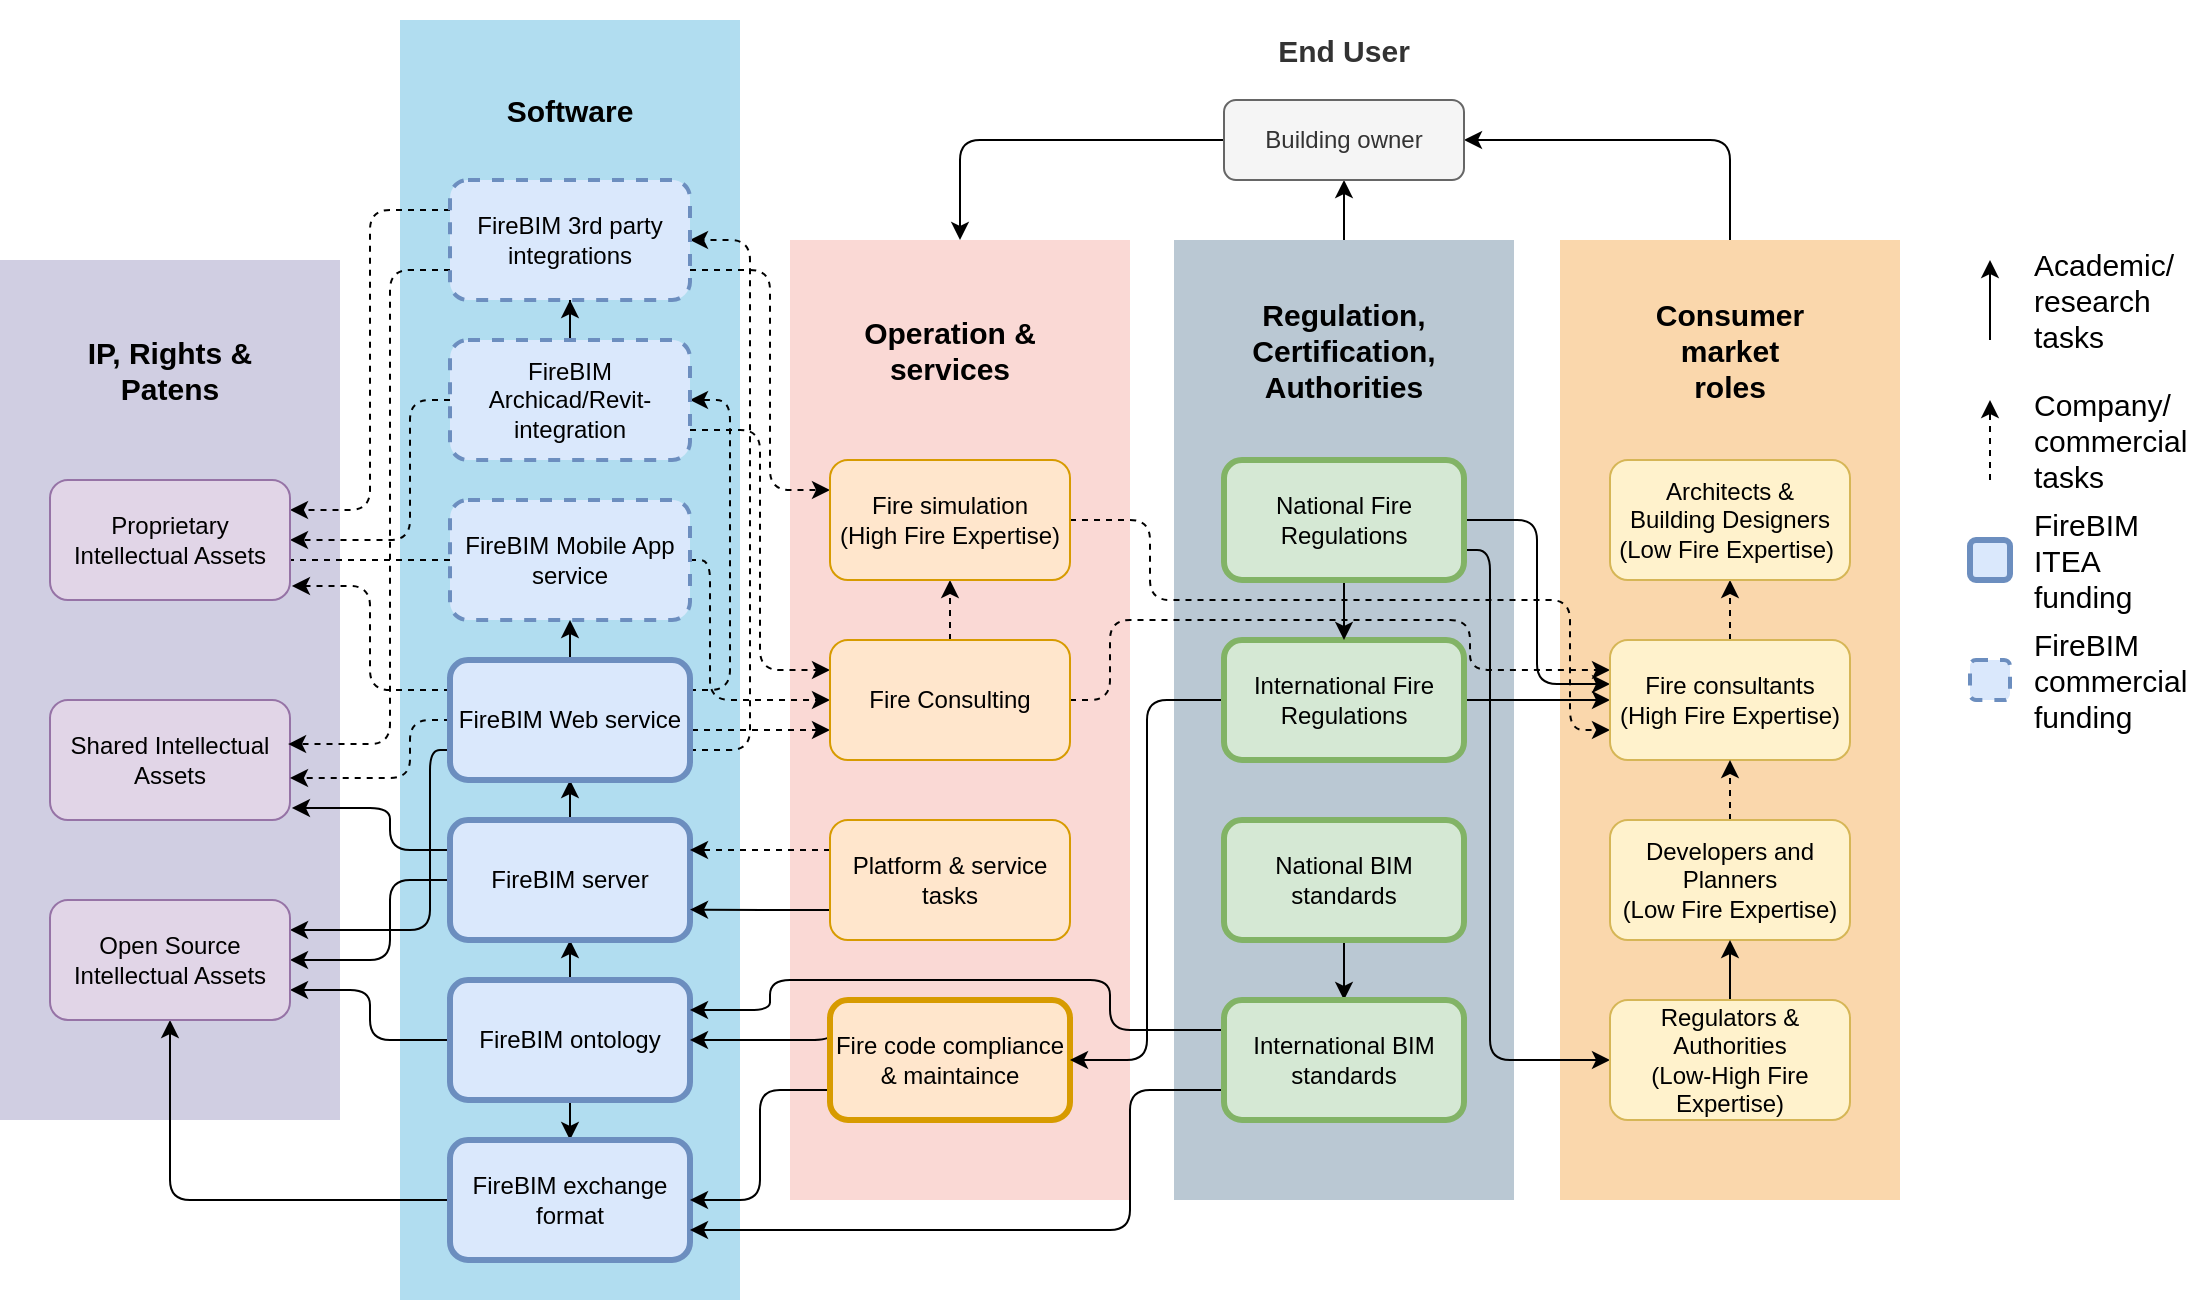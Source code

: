 <mxfile version="15.3.8" type="github">
  <diagram id="prtHgNgQTEPvFCAcTncT" name="Page-1">
    <mxGraphModel dx="1422" dy="1874" grid="1" gridSize="10" guides="1" tooltips="1" connect="1" arrows="1" fold="1" page="1" pageScale="1" pageWidth="827" pageHeight="1169" math="0" shadow="0">
      <root>
        <mxCell id="0" />
        <mxCell id="1" parent="0" />
        <mxCell id="2TjgyCzb8Htl5xwf5OyU-55" value="" style="rounded=0;html=1;strokeColor=none;fillColor=#d0cee2;whiteSpace=wrap;" parent="1" vertex="1">
          <mxGeometry x="95" y="100" width="170" height="430" as="geometry" />
        </mxCell>
        <mxCell id="2TjgyCzb8Htl5xwf5OyU-54" value="" style="rounded=0;whiteSpace=wrap;html=1;strokeColor=none;fillColor=#b1ddf0;" parent="1" vertex="1">
          <mxGeometry x="295" y="-20" width="170" height="640" as="geometry" />
        </mxCell>
        <mxCell id="2TjgyCzb8Htl5xwf5OyU-53" value="" style="rounded=0;whiteSpace=wrap;html=1;fillColor=#fad7ac;strokeColor=none;" parent="1" vertex="1">
          <mxGeometry x="875" y="90" width="170" height="480" as="geometry" />
        </mxCell>
        <mxCell id="2TjgyCzb8Htl5xwf5OyU-52" value="" style="rounded=0;whiteSpace=wrap;html=1;fillColor=#bac8d3;strokeColor=none;" parent="1" vertex="1">
          <mxGeometry x="682" y="90" width="170" height="480" as="geometry" />
        </mxCell>
        <mxCell id="2TjgyCzb8Htl5xwf5OyU-50" value="" style="rounded=0;whiteSpace=wrap;html=1;strokeColor=none;fillColor=#fad9d5;" parent="1" vertex="1">
          <mxGeometry x="490" y="90" width="170" height="480" as="geometry" />
        </mxCell>
        <mxCell id="O-F3Ail7RcBTmuWhiVfL-2" value="Shared Intellectual Assets" style="rounded=1;whiteSpace=wrap;html=1;fillColor=#e1d5e7;strokeColor=#9673a6;" parent="1" vertex="1">
          <mxGeometry x="120" y="320" width="120" height="60" as="geometry" />
        </mxCell>
        <mxCell id="2TjgyCzb8Htl5xwf5OyU-14" style="edgeStyle=orthogonalEdgeStyle;rounded=0;orthogonalLoop=1;jettySize=auto;html=1;exitX=0.5;exitY=1;exitDx=0;exitDy=0;entryX=0.5;entryY=0;entryDx=0;entryDy=0;" parent="1" source="O-F3Ail7RcBTmuWhiVfL-3" target="O-F3Ail7RcBTmuWhiVfL-4" edge="1">
          <mxGeometry relative="1" as="geometry" />
        </mxCell>
        <mxCell id="2TjgyCzb8Htl5xwf5OyU-15" style="edgeStyle=orthogonalEdgeStyle;rounded=0;orthogonalLoop=1;jettySize=auto;html=1;exitX=0.5;exitY=0;exitDx=0;exitDy=0;entryX=0.5;entryY=1;entryDx=0;entryDy=0;" parent="1" source="O-F3Ail7RcBTmuWhiVfL-3" target="O-F3Ail7RcBTmuWhiVfL-5" edge="1">
          <mxGeometry relative="1" as="geometry" />
        </mxCell>
        <mxCell id="2TjgyCzb8Htl5xwf5OyU-57" style="edgeStyle=orthogonalEdgeStyle;rounded=1;orthogonalLoop=1;jettySize=auto;html=1;exitX=0;exitY=0.5;exitDx=0;exitDy=0;strokeColor=default;entryX=1;entryY=0.75;entryDx=0;entryDy=0;" parent="1" source="O-F3Ail7RcBTmuWhiVfL-3" target="O-F3Ail7RcBTmuWhiVfL-14" edge="1">
          <mxGeometry relative="1" as="geometry">
            <mxPoint x="270" y="510" as="targetPoint" />
          </mxGeometry>
        </mxCell>
        <mxCell id="O-F3Ail7RcBTmuWhiVfL-3" value="FireBIM ontology" style="rounded=1;whiteSpace=wrap;html=1;fillColor=#dae8fc;strokeColor=#6c8ebf;strokeWidth=3;" parent="1" vertex="1">
          <mxGeometry x="320" y="460" width="120" height="60" as="geometry" />
        </mxCell>
        <mxCell id="2TjgyCzb8Htl5xwf5OyU-13" style="edgeStyle=orthogonalEdgeStyle;rounded=1;orthogonalLoop=1;jettySize=auto;html=1;exitX=0;exitY=0.5;exitDx=0;exitDy=0;entryX=0.5;entryY=1;entryDx=0;entryDy=0;" parent="1" source="O-F3Ail7RcBTmuWhiVfL-4" target="O-F3Ail7RcBTmuWhiVfL-14" edge="1">
          <mxGeometry relative="1" as="geometry" />
        </mxCell>
        <mxCell id="O-F3Ail7RcBTmuWhiVfL-4" value="FireBIM exchange format" style="rounded=1;whiteSpace=wrap;html=1;fillColor=#dae8fc;strokeColor=#6c8ebf;strokeWidth=3;" parent="1" vertex="1">
          <mxGeometry x="320" y="540" width="120" height="60" as="geometry" />
        </mxCell>
        <mxCell id="2TjgyCzb8Htl5xwf5OyU-10" style="edgeStyle=orthogonalEdgeStyle;rounded=1;orthogonalLoop=1;jettySize=auto;html=1;exitX=0;exitY=0.5;exitDx=0;exitDy=0;entryX=1;entryY=0.5;entryDx=0;entryDy=0;" parent="1" source="O-F3Ail7RcBTmuWhiVfL-5" target="O-F3Ail7RcBTmuWhiVfL-14" edge="1">
          <mxGeometry relative="1" as="geometry">
            <Array as="points">
              <mxPoint x="290" y="410" />
              <mxPoint x="290" y="450" />
            </Array>
          </mxGeometry>
        </mxCell>
        <mxCell id="2TjgyCzb8Htl5xwf5OyU-11" style="edgeStyle=orthogonalEdgeStyle;rounded=1;orthogonalLoop=1;jettySize=auto;html=1;exitX=0;exitY=0.25;exitDx=0;exitDy=0;entryX=1.008;entryY=0.9;entryDx=0;entryDy=0;entryPerimeter=0;" parent="1" source="O-F3Ail7RcBTmuWhiVfL-5" target="O-F3Ail7RcBTmuWhiVfL-2" edge="1">
          <mxGeometry relative="1" as="geometry">
            <Array as="points">
              <mxPoint x="290" y="395" />
              <mxPoint x="290" y="374" />
            </Array>
          </mxGeometry>
        </mxCell>
        <mxCell id="2TjgyCzb8Htl5xwf5OyU-16" style="edgeStyle=orthogonalEdgeStyle;rounded=0;orthogonalLoop=1;jettySize=auto;html=1;exitX=0.5;exitY=0;exitDx=0;exitDy=0;entryX=0.5;entryY=1;entryDx=0;entryDy=0;" parent="1" source="O-F3Ail7RcBTmuWhiVfL-5" target="O-F3Ail7RcBTmuWhiVfL-6" edge="1">
          <mxGeometry relative="1" as="geometry" />
        </mxCell>
        <mxCell id="O-F3Ail7RcBTmuWhiVfL-5" value="FireBIM server" style="rounded=1;whiteSpace=wrap;html=1;fillColor=#dae8fc;strokeColor=#6c8ebf;strokeWidth=3;" parent="1" vertex="1">
          <mxGeometry x="320" y="380" width="120" height="60" as="geometry" />
        </mxCell>
        <mxCell id="2TjgyCzb8Htl5xwf5OyU-8" style="edgeStyle=orthogonalEdgeStyle;rounded=1;orthogonalLoop=1;jettySize=auto;html=1;exitX=0;exitY=0.5;exitDx=0;exitDy=0;dashed=1;" parent="1" source="O-F3Ail7RcBTmuWhiVfL-6" edge="1">
          <mxGeometry relative="1" as="geometry">
            <mxPoint x="240" y="359" as="targetPoint" />
            <Array as="points">
              <mxPoint x="300" y="330" />
              <mxPoint x="300" y="359" />
            </Array>
          </mxGeometry>
        </mxCell>
        <mxCell id="2TjgyCzb8Htl5xwf5OyU-9" style="edgeStyle=orthogonalEdgeStyle;rounded=1;orthogonalLoop=1;jettySize=auto;html=1;exitX=0;exitY=0.75;exitDx=0;exitDy=0;entryX=1;entryY=0.25;entryDx=0;entryDy=0;strokeColor=default;" parent="1" source="O-F3Ail7RcBTmuWhiVfL-6" target="O-F3Ail7RcBTmuWhiVfL-14" edge="1">
          <mxGeometry relative="1" as="geometry">
            <Array as="points">
              <mxPoint x="310" y="345" />
              <mxPoint x="310" y="435" />
            </Array>
          </mxGeometry>
        </mxCell>
        <mxCell id="2TjgyCzb8Htl5xwf5OyU-17" style="edgeStyle=orthogonalEdgeStyle;rounded=0;orthogonalLoop=1;jettySize=auto;html=1;exitX=0.5;exitY=0;exitDx=0;exitDy=0;entryX=0.5;entryY=1;entryDx=0;entryDy=0;" parent="1" source="O-F3Ail7RcBTmuWhiVfL-6" target="O-F3Ail7RcBTmuWhiVfL-7" edge="1">
          <mxGeometry relative="1" as="geometry" />
        </mxCell>
        <mxCell id="2TjgyCzb8Htl5xwf5OyU-21" style="edgeStyle=orthogonalEdgeStyle;rounded=1;orthogonalLoop=1;jettySize=auto;html=1;exitX=1;exitY=0.25;exitDx=0;exitDy=0;entryX=1;entryY=0.5;entryDx=0;entryDy=0;dashed=1;" parent="1" source="O-F3Ail7RcBTmuWhiVfL-6" target="O-F3Ail7RcBTmuWhiVfL-8" edge="1">
          <mxGeometry relative="1" as="geometry" />
        </mxCell>
        <mxCell id="2TjgyCzb8Htl5xwf5OyU-22" style="edgeStyle=orthogonalEdgeStyle;rounded=1;orthogonalLoop=1;jettySize=auto;html=1;exitX=1;exitY=0.75;exitDx=0;exitDy=0;entryX=1;entryY=0.5;entryDx=0;entryDy=0;dashed=1;" parent="1" source="O-F3Ail7RcBTmuWhiVfL-6" target="O-F3Ail7RcBTmuWhiVfL-9" edge="1">
          <mxGeometry relative="1" as="geometry">
            <Array as="points">
              <mxPoint x="470" y="345" />
              <mxPoint x="470" y="90" />
            </Array>
          </mxGeometry>
        </mxCell>
        <mxCell id="2TjgyCzb8Htl5xwf5OyU-46" style="edgeStyle=orthogonalEdgeStyle;rounded=0;orthogonalLoop=1;jettySize=auto;html=1;exitX=1;exitY=0.5;exitDx=0;exitDy=0;entryX=0;entryY=0.75;entryDx=0;entryDy=0;dashed=1;" parent="1" source="O-F3Ail7RcBTmuWhiVfL-6" target="O-F3Ail7RcBTmuWhiVfL-11" edge="1">
          <mxGeometry relative="1" as="geometry">
            <Array as="points">
              <mxPoint x="440" y="335" />
            </Array>
          </mxGeometry>
        </mxCell>
        <mxCell id="2TjgyCzb8Htl5xwf5OyU-59" style="edgeStyle=orthogonalEdgeStyle;rounded=1;orthogonalLoop=1;jettySize=auto;html=1;exitX=0;exitY=0.25;exitDx=0;exitDy=0;strokeColor=default;entryX=1.008;entryY=0.883;entryDx=0;entryDy=0;entryPerimeter=0;dashed=1;" parent="1" source="O-F3Ail7RcBTmuWhiVfL-6" target="O-F3Ail7RcBTmuWhiVfL-15" edge="1">
          <mxGeometry relative="1" as="geometry" />
        </mxCell>
        <mxCell id="O-F3Ail7RcBTmuWhiVfL-6" value="FireBIM Web service" style="rounded=1;whiteSpace=wrap;html=1;fillColor=#dae8fc;strokeColor=#6c8ebf;strokeWidth=3;" parent="1" vertex="1">
          <mxGeometry x="320" y="300" width="120" height="60" as="geometry" />
        </mxCell>
        <mxCell id="2TjgyCzb8Htl5xwf5OyU-6" style="edgeStyle=orthogonalEdgeStyle;rounded=0;orthogonalLoop=1;jettySize=auto;html=1;exitX=0;exitY=0.5;exitDx=0;exitDy=0;dashed=1;" parent="1" source="O-F3Ail7RcBTmuWhiVfL-7" edge="1">
          <mxGeometry relative="1" as="geometry">
            <mxPoint x="230" y="250" as="targetPoint" />
          </mxGeometry>
        </mxCell>
        <mxCell id="2TjgyCzb8Htl5xwf5OyU-45" style="edgeStyle=orthogonalEdgeStyle;rounded=1;orthogonalLoop=1;jettySize=auto;html=1;exitX=1;exitY=0.5;exitDx=0;exitDy=0;entryX=0;entryY=0.5;entryDx=0;entryDy=0;dashed=1;" parent="1" source="O-F3Ail7RcBTmuWhiVfL-7" target="O-F3Ail7RcBTmuWhiVfL-11" edge="1">
          <mxGeometry relative="1" as="geometry">
            <Array as="points">
              <mxPoint x="450" y="250" />
              <mxPoint x="450" y="320" />
            </Array>
          </mxGeometry>
        </mxCell>
        <mxCell id="O-F3Ail7RcBTmuWhiVfL-7" value="FireBIM Mobile App service" style="rounded=1;whiteSpace=wrap;html=1;fillColor=#dae8fc;strokeColor=#6c8ebf;strokeWidth=2;dashed=1;" parent="1" vertex="1">
          <mxGeometry x="320" y="220" width="120" height="60" as="geometry" />
        </mxCell>
        <mxCell id="2TjgyCzb8Htl5xwf5OyU-5" style="edgeStyle=orthogonalEdgeStyle;rounded=1;orthogonalLoop=1;jettySize=auto;html=1;exitX=0;exitY=0.5;exitDx=0;exitDy=0;entryX=1;entryY=0.5;entryDx=0;entryDy=0;dashed=1;" parent="1" source="O-F3Ail7RcBTmuWhiVfL-8" target="O-F3Ail7RcBTmuWhiVfL-15" edge="1">
          <mxGeometry relative="1" as="geometry">
            <Array as="points">
              <mxPoint x="300" y="170" />
              <mxPoint x="300" y="240" />
            </Array>
          </mxGeometry>
        </mxCell>
        <mxCell id="2TjgyCzb8Htl5xwf5OyU-19" style="edgeStyle=orthogonalEdgeStyle;rounded=0;orthogonalLoop=1;jettySize=auto;html=1;exitX=0.5;exitY=0;exitDx=0;exitDy=0;" parent="1" source="O-F3Ail7RcBTmuWhiVfL-8" target="O-F3Ail7RcBTmuWhiVfL-9" edge="1">
          <mxGeometry relative="1" as="geometry" />
        </mxCell>
        <mxCell id="2TjgyCzb8Htl5xwf5OyU-44" style="edgeStyle=orthogonalEdgeStyle;rounded=1;orthogonalLoop=1;jettySize=auto;html=1;exitX=1;exitY=0.75;exitDx=0;exitDy=0;entryX=0;entryY=0.25;entryDx=0;entryDy=0;dashed=1;" parent="1" source="O-F3Ail7RcBTmuWhiVfL-8" target="O-F3Ail7RcBTmuWhiVfL-11" edge="1">
          <mxGeometry relative="1" as="geometry" />
        </mxCell>
        <mxCell id="O-F3Ail7RcBTmuWhiVfL-8" value="FireBIM Archicad/Revit-integration" style="rounded=1;whiteSpace=wrap;html=1;fillColor=#dae8fc;strokeColor=#6c8ebf;strokeWidth=2;dashed=1;" parent="1" vertex="1">
          <mxGeometry x="320" y="140" width="120" height="60" as="geometry" />
        </mxCell>
        <mxCell id="2TjgyCzb8Htl5xwf5OyU-1" style="edgeStyle=orthogonalEdgeStyle;rounded=1;orthogonalLoop=1;jettySize=auto;html=1;exitX=0;exitY=0.25;exitDx=0;exitDy=0;entryX=1;entryY=0.25;entryDx=0;entryDy=0;dashed=1;" parent="1" source="O-F3Ail7RcBTmuWhiVfL-9" target="O-F3Ail7RcBTmuWhiVfL-15" edge="1">
          <mxGeometry relative="1" as="geometry" />
        </mxCell>
        <mxCell id="2TjgyCzb8Htl5xwf5OyU-2" style="edgeStyle=orthogonalEdgeStyle;rounded=1;orthogonalLoop=1;jettySize=auto;html=1;exitX=0;exitY=0.75;exitDx=0;exitDy=0;entryX=0.992;entryY=0.367;entryDx=0;entryDy=0;entryPerimeter=0;dashed=1;" parent="1" source="O-F3Ail7RcBTmuWhiVfL-9" target="O-F3Ail7RcBTmuWhiVfL-2" edge="1">
          <mxGeometry relative="1" as="geometry">
            <Array as="points">
              <mxPoint x="290" y="105" />
              <mxPoint x="290" y="342" />
            </Array>
          </mxGeometry>
        </mxCell>
        <mxCell id="2TjgyCzb8Htl5xwf5OyU-37" style="edgeStyle=orthogonalEdgeStyle;rounded=1;orthogonalLoop=1;jettySize=auto;html=1;exitX=1;exitY=0.75;exitDx=0;exitDy=0;entryX=0;entryY=0.25;entryDx=0;entryDy=0;dashed=1;" parent="1" source="O-F3Ail7RcBTmuWhiVfL-9" target="O-F3Ail7RcBTmuWhiVfL-16" edge="1">
          <mxGeometry relative="1" as="geometry">
            <Array as="points">
              <mxPoint x="480" y="105" />
              <mxPoint x="480" y="215" />
            </Array>
          </mxGeometry>
        </mxCell>
        <mxCell id="O-F3Ail7RcBTmuWhiVfL-9" value="FireBIM 3rd party integrations" style="rounded=1;whiteSpace=wrap;html=1;fillColor=#dae8fc;strokeColor=#6c8ebf;strokeWidth=2;dashed=1;" parent="1" vertex="1">
          <mxGeometry x="320" y="60" width="120" height="60" as="geometry" />
        </mxCell>
        <mxCell id="O-F3Ail7RcBTmuWhiVfL-10" value="Operation &amp;amp; services" style="rounded=1;whiteSpace=wrap;html=1;arcSize=50;fillColor=none;strokeColor=none;fontStyle=1;fontSize=15;" parent="1" vertex="1">
          <mxGeometry x="510" y="130" width="120" height="30" as="geometry" />
        </mxCell>
        <mxCell id="2TjgyCzb8Htl5xwf5OyU-39" style="edgeStyle=orthogonalEdgeStyle;rounded=1;orthogonalLoop=1;jettySize=auto;html=1;exitX=1;exitY=0.5;exitDx=0;exitDy=0;entryX=0;entryY=0.25;entryDx=0;entryDy=0;dashed=1;" parent="1" source="O-F3Ail7RcBTmuWhiVfL-11" target="O-F3Ail7RcBTmuWhiVfL-28" edge="1">
          <mxGeometry relative="1" as="geometry">
            <Array as="points">
              <mxPoint x="650" y="320" />
              <mxPoint x="650" y="280" />
              <mxPoint x="830" y="280" />
              <mxPoint x="830" y="305" />
            </Array>
          </mxGeometry>
        </mxCell>
        <mxCell id="2TjgyCzb8Htl5xwf5OyU-48" style="edgeStyle=orthogonalEdgeStyle;rounded=0;orthogonalLoop=1;jettySize=auto;html=1;exitX=0.5;exitY=0;exitDx=0;exitDy=0;entryX=0.5;entryY=1;entryDx=0;entryDy=0;dashed=1;" parent="1" source="O-F3Ail7RcBTmuWhiVfL-11" target="O-F3Ail7RcBTmuWhiVfL-16" edge="1">
          <mxGeometry relative="1" as="geometry" />
        </mxCell>
        <mxCell id="O-F3Ail7RcBTmuWhiVfL-11" value="Fire Consulting" style="rounded=1;whiteSpace=wrap;html=1;fillColor=#ffe6cc;strokeColor=#d79b00;" parent="1" vertex="1">
          <mxGeometry x="510" y="290" width="120" height="60" as="geometry" />
        </mxCell>
        <mxCell id="2TjgyCzb8Htl5xwf5OyU-60" style="edgeStyle=orthogonalEdgeStyle;rounded=1;jumpStyle=none;orthogonalLoop=1;jettySize=auto;html=1;exitX=0;exitY=0.25;exitDx=0;exitDy=0;entryX=1;entryY=0.25;entryDx=0;entryDy=0;dashed=1;strokeColor=default;strokeWidth=1;" parent="1" source="O-F3Ail7RcBTmuWhiVfL-12" target="O-F3Ail7RcBTmuWhiVfL-5" edge="1">
          <mxGeometry relative="1" as="geometry" />
        </mxCell>
        <mxCell id="2TjgyCzb8Htl5xwf5OyU-61" style="edgeStyle=orthogonalEdgeStyle;rounded=1;jumpStyle=none;orthogonalLoop=1;jettySize=auto;html=1;exitX=0;exitY=0.75;exitDx=0;exitDy=0;entryX=0.853;entryY=0.695;entryDx=0;entryDy=0;entryPerimeter=0;strokeColor=default;strokeWidth=1;" parent="1" source="O-F3Ail7RcBTmuWhiVfL-12" target="2TjgyCzb8Htl5xwf5OyU-54" edge="1">
          <mxGeometry relative="1" as="geometry" />
        </mxCell>
        <mxCell id="O-F3Ail7RcBTmuWhiVfL-12" value="Platform &amp;amp; service tasks" style="rounded=1;whiteSpace=wrap;html=1;fillColor=#ffe6cc;strokeColor=#d79b00;" parent="1" vertex="1">
          <mxGeometry x="510" y="380" width="120" height="60" as="geometry" />
        </mxCell>
        <mxCell id="2TjgyCzb8Htl5xwf5OyU-23" style="edgeStyle=orthogonalEdgeStyle;rounded=1;orthogonalLoop=1;jettySize=auto;html=1;exitX=0;exitY=0.75;exitDx=0;exitDy=0;entryX=1;entryY=0.5;entryDx=0;entryDy=0;jumpStyle=none;" parent="1" source="O-F3Ail7RcBTmuWhiVfL-13" target="O-F3Ail7RcBTmuWhiVfL-4" edge="1">
          <mxGeometry relative="1" as="geometry" />
        </mxCell>
        <mxCell id="2TjgyCzb8Htl5xwf5OyU-24" style="edgeStyle=orthogonalEdgeStyle;rounded=1;orthogonalLoop=1;jettySize=auto;html=1;exitX=0;exitY=0.25;exitDx=0;exitDy=0;entryX=1;entryY=0.5;entryDx=0;entryDy=0;" parent="1" source="O-F3Ail7RcBTmuWhiVfL-13" target="O-F3Ail7RcBTmuWhiVfL-3" edge="1">
          <mxGeometry relative="1" as="geometry">
            <Array as="points">
              <mxPoint x="510" y="490" />
            </Array>
          </mxGeometry>
        </mxCell>
        <mxCell id="O-F3Ail7RcBTmuWhiVfL-13" value="Fire code compliance &amp;amp; maintaince" style="rounded=1;whiteSpace=wrap;html=1;fillColor=#ffe6cc;strokeColor=#d79b00;strokeWidth=3;" parent="1" vertex="1">
          <mxGeometry x="510" y="470" width="120" height="60" as="geometry" />
        </mxCell>
        <mxCell id="O-F3Ail7RcBTmuWhiVfL-14" value="Open Source Intellectual Assets" style="rounded=1;whiteSpace=wrap;html=1;fillColor=#e1d5e7;strokeColor=#9673a6;" parent="1" vertex="1">
          <mxGeometry x="120" y="420" width="120" height="60" as="geometry" />
        </mxCell>
        <mxCell id="O-F3Ail7RcBTmuWhiVfL-15" value="Proprietary Intellectual Assets" style="rounded=1;whiteSpace=wrap;html=1;fillColor=#e1d5e7;strokeColor=#9673a6;" parent="1" vertex="1">
          <mxGeometry x="120" y="210" width="120" height="60" as="geometry" />
        </mxCell>
        <mxCell id="2TjgyCzb8Htl5xwf5OyU-38" style="edgeStyle=orthogonalEdgeStyle;rounded=1;orthogonalLoop=1;jettySize=auto;html=1;exitX=1;exitY=0.5;exitDx=0;exitDy=0;entryX=0;entryY=0.75;entryDx=0;entryDy=0;dashed=1;" parent="1" source="O-F3Ail7RcBTmuWhiVfL-16" target="O-F3Ail7RcBTmuWhiVfL-28" edge="1">
          <mxGeometry relative="1" as="geometry">
            <Array as="points">
              <mxPoint x="670" y="230" />
              <mxPoint x="670" y="270" />
              <mxPoint x="880" y="270" />
              <mxPoint x="880" y="335" />
            </Array>
          </mxGeometry>
        </mxCell>
        <mxCell id="O-F3Ail7RcBTmuWhiVfL-16" value="Fire simulation&lt;br&gt;(High Fire Expertise)" style="rounded=1;whiteSpace=wrap;html=1;fillColor=#ffe6cc;strokeColor=#d79b00;" parent="1" vertex="1">
          <mxGeometry x="510" y="200" width="120" height="60" as="geometry" />
        </mxCell>
        <mxCell id="O-F3Ail7RcBTmuWhiVfL-19" value="Software" style="rounded=1;whiteSpace=wrap;html=1;arcSize=50;fillColor=none;strokeColor=none;fontStyle=1;fontSize=15;" parent="1" vertex="1">
          <mxGeometry x="320" y="10" width="120" height="30" as="geometry" />
        </mxCell>
        <mxCell id="O-F3Ail7RcBTmuWhiVfL-21" value="IP, Rights &amp;amp; Patens" style="rounded=1;whiteSpace=wrap;html=1;arcSize=50;fillColor=none;strokeColor=none;fontStyle=1;fontSize=15;" parent="1" vertex="1">
          <mxGeometry x="120" y="140" width="120" height="30" as="geometry" />
        </mxCell>
        <mxCell id="2TjgyCzb8Htl5xwf5OyU-34" style="edgeStyle=orthogonalEdgeStyle;rounded=1;orthogonalLoop=1;jettySize=auto;html=1;strokeWidth=1;startArrow=none;startFill=0;exitX=0.5;exitY=0;exitDx=0;exitDy=0;" parent="1" source="2TjgyCzb8Htl5xwf5OyU-52" edge="1">
          <mxGeometry relative="1" as="geometry">
            <mxPoint x="767" y="60" as="targetPoint" />
            <mxPoint x="767" y="80" as="sourcePoint" />
          </mxGeometry>
        </mxCell>
        <mxCell id="O-F3Ail7RcBTmuWhiVfL-22" value="Regulation, Certification, Authorities" style="rounded=1;whiteSpace=wrap;html=1;arcSize=50;fillColor=none;strokeColor=none;fontStyle=1;fontSize=15;" parent="1" vertex="1">
          <mxGeometry x="707" y="120" width="120" height="50" as="geometry" />
        </mxCell>
        <mxCell id="2TjgyCzb8Htl5xwf5OyU-29" style="edgeStyle=orthogonalEdgeStyle;rounded=1;orthogonalLoop=1;jettySize=auto;html=1;exitX=0;exitY=0.5;exitDx=0;exitDy=0;entryX=1;entryY=0.5;entryDx=0;entryDy=0;" parent="1" source="O-F3Ail7RcBTmuWhiVfL-23" target="O-F3Ail7RcBTmuWhiVfL-13" edge="1">
          <mxGeometry relative="1" as="geometry" />
        </mxCell>
        <mxCell id="2TjgyCzb8Htl5xwf5OyU-31" style="edgeStyle=orthogonalEdgeStyle;rounded=0;orthogonalLoop=1;jettySize=auto;html=1;exitX=1;exitY=0.5;exitDx=0;exitDy=0;" parent="1" source="O-F3Ail7RcBTmuWhiVfL-23" target="O-F3Ail7RcBTmuWhiVfL-28" edge="1">
          <mxGeometry relative="1" as="geometry" />
        </mxCell>
        <mxCell id="O-F3Ail7RcBTmuWhiVfL-23" value="International Fire Regulations" style="rounded=1;whiteSpace=wrap;html=1;fillColor=#d5e8d4;strokeColor=#82b366;strokeWidth=3;" parent="1" vertex="1">
          <mxGeometry x="707" y="290" width="120" height="60" as="geometry" />
        </mxCell>
        <mxCell id="2TjgyCzb8Htl5xwf5OyU-27" style="edgeStyle=orthogonalEdgeStyle;rounded=0;orthogonalLoop=1;jettySize=auto;html=1;exitX=0.5;exitY=1;exitDx=0;exitDy=0;entryX=0.5;entryY=0;entryDx=0;entryDy=0;" parent="1" source="O-F3Ail7RcBTmuWhiVfL-24" target="O-F3Ail7RcBTmuWhiVfL-25" edge="1">
          <mxGeometry relative="1" as="geometry" />
        </mxCell>
        <mxCell id="O-F3Ail7RcBTmuWhiVfL-24" value="National BIM standards" style="rounded=1;whiteSpace=wrap;html=1;fillColor=#d5e8d4;strokeColor=#82b366;strokeWidth=3;" parent="1" vertex="1">
          <mxGeometry x="707" y="380" width="120" height="60" as="geometry" />
        </mxCell>
        <mxCell id="2TjgyCzb8Htl5xwf5OyU-25" style="edgeStyle=orthogonalEdgeStyle;rounded=1;orthogonalLoop=1;jettySize=auto;html=1;exitX=0;exitY=0.75;exitDx=0;exitDy=0;entryX=1;entryY=0.75;entryDx=0;entryDy=0;" parent="1" source="O-F3Ail7RcBTmuWhiVfL-25" target="O-F3Ail7RcBTmuWhiVfL-4" edge="1">
          <mxGeometry relative="1" as="geometry">
            <Array as="points">
              <mxPoint x="660" y="515" />
              <mxPoint x="660" y="585" />
            </Array>
          </mxGeometry>
        </mxCell>
        <mxCell id="2TjgyCzb8Htl5xwf5OyU-26" style="edgeStyle=orthogonalEdgeStyle;rounded=1;orthogonalLoop=1;jettySize=auto;html=1;exitX=0;exitY=0.25;exitDx=0;exitDy=0;entryX=1;entryY=0.25;entryDx=0;entryDy=0;" parent="1" source="O-F3Ail7RcBTmuWhiVfL-25" target="O-F3Ail7RcBTmuWhiVfL-3" edge="1">
          <mxGeometry relative="1" as="geometry">
            <Array as="points">
              <mxPoint x="650" y="485" />
              <mxPoint x="650" y="460" />
              <mxPoint x="480" y="460" />
              <mxPoint x="480" y="475" />
            </Array>
          </mxGeometry>
        </mxCell>
        <mxCell id="O-F3Ail7RcBTmuWhiVfL-25" value="International BIM standards" style="rounded=1;whiteSpace=wrap;html=1;fillColor=#d5e8d4;strokeColor=#82b366;strokeWidth=3;" parent="1" vertex="1">
          <mxGeometry x="707" y="470" width="120" height="60" as="geometry" />
        </mxCell>
        <mxCell id="2TjgyCzb8Htl5xwf5OyU-28" style="edgeStyle=orthogonalEdgeStyle;rounded=0;orthogonalLoop=1;jettySize=auto;html=1;exitX=0.5;exitY=1;exitDx=0;exitDy=0;entryX=0.5;entryY=0;entryDx=0;entryDy=0;" parent="1" source="O-F3Ail7RcBTmuWhiVfL-26" target="O-F3Ail7RcBTmuWhiVfL-23" edge="1">
          <mxGeometry relative="1" as="geometry" />
        </mxCell>
        <mxCell id="2TjgyCzb8Htl5xwf5OyU-30" style="edgeStyle=orthogonalEdgeStyle;rounded=1;orthogonalLoop=1;jettySize=auto;html=1;exitX=1;exitY=0.5;exitDx=0;exitDy=0;entryX=0;entryY=0.367;entryDx=0;entryDy=0;entryPerimeter=0;" parent="1" source="O-F3Ail7RcBTmuWhiVfL-26" target="O-F3Ail7RcBTmuWhiVfL-28" edge="1">
          <mxGeometry relative="1" as="geometry" />
        </mxCell>
        <mxCell id="2TjgyCzb8Htl5xwf5OyU-32" style="edgeStyle=orthogonalEdgeStyle;rounded=1;orthogonalLoop=1;jettySize=auto;html=1;exitX=1;exitY=0.75;exitDx=0;exitDy=0;entryX=0;entryY=0.5;entryDx=0;entryDy=0;" parent="1" source="O-F3Ail7RcBTmuWhiVfL-26" target="O-F3Ail7RcBTmuWhiVfL-30" edge="1">
          <mxGeometry relative="1" as="geometry">
            <Array as="points">
              <mxPoint x="840" y="245" />
              <mxPoint x="840" y="500" />
            </Array>
          </mxGeometry>
        </mxCell>
        <mxCell id="O-F3Ail7RcBTmuWhiVfL-26" value="National Fire Regulations" style="rounded=1;whiteSpace=wrap;html=1;fillColor=#d5e8d4;strokeColor=#82b366;strokeWidth=3;" parent="1" vertex="1">
          <mxGeometry x="707" y="200" width="120" height="60" as="geometry" />
        </mxCell>
        <mxCell id="2TjgyCzb8Htl5xwf5OyU-35" style="edgeStyle=orthogonalEdgeStyle;rounded=1;orthogonalLoop=1;jettySize=auto;html=1;exitX=0.5;exitY=0;exitDx=0;exitDy=0;entryX=1;entryY=0.5;entryDx=0;entryDy=0;strokeWidth=1;" parent="1" source="2TjgyCzb8Htl5xwf5OyU-53" target="O-F3Ail7RcBTmuWhiVfL-33" edge="1">
          <mxGeometry relative="1" as="geometry" />
        </mxCell>
        <mxCell id="O-F3Ail7RcBTmuWhiVfL-27" value="Consumer market&lt;br&gt;roles" style="rounded=1;whiteSpace=wrap;html=1;arcSize=50;fillColor=none;strokeColor=none;fontStyle=1;fontSize=15;" parent="1" vertex="1">
          <mxGeometry x="900" y="120" width="120" height="50" as="geometry" />
        </mxCell>
        <mxCell id="2TjgyCzb8Htl5xwf5OyU-41" style="edgeStyle=orthogonalEdgeStyle;rounded=0;orthogonalLoop=1;jettySize=auto;html=1;exitX=0.5;exitY=0;exitDx=0;exitDy=0;entryX=0.5;entryY=1;entryDx=0;entryDy=0;dashed=1;" parent="1" source="O-F3Ail7RcBTmuWhiVfL-28" target="O-F3Ail7RcBTmuWhiVfL-31" edge="1">
          <mxGeometry relative="1" as="geometry" />
        </mxCell>
        <mxCell id="O-F3Ail7RcBTmuWhiVfL-28" value="Fire consultants&lt;br&gt;(High Fire&amp;nbsp;Expertise)" style="rounded=1;whiteSpace=wrap;html=1;fillColor=#fff2cc;strokeColor=#d6b656;" parent="1" vertex="1">
          <mxGeometry x="900" y="290" width="120" height="60" as="geometry" />
        </mxCell>
        <mxCell id="2TjgyCzb8Htl5xwf5OyU-40" style="edgeStyle=orthogonalEdgeStyle;rounded=0;orthogonalLoop=1;jettySize=auto;html=1;exitX=0.5;exitY=0;exitDx=0;exitDy=0;entryX=0.5;entryY=1;entryDx=0;entryDy=0;dashed=1;" parent="1" source="O-F3Ail7RcBTmuWhiVfL-29" target="O-F3Ail7RcBTmuWhiVfL-28" edge="1">
          <mxGeometry relative="1" as="geometry" />
        </mxCell>
        <mxCell id="O-F3Ail7RcBTmuWhiVfL-29" value="Developers and Planners&lt;br&gt;(Low Fire Expertise)" style="rounded=1;whiteSpace=wrap;html=1;fillColor=#fff2cc;strokeColor=#d6b656;" parent="1" vertex="1">
          <mxGeometry x="900" y="380" width="120" height="60" as="geometry" />
        </mxCell>
        <mxCell id="2TjgyCzb8Htl5xwf5OyU-42" style="edgeStyle=orthogonalEdgeStyle;rounded=0;orthogonalLoop=1;jettySize=auto;html=1;exitX=0.5;exitY=0;exitDx=0;exitDy=0;entryX=0.5;entryY=1;entryDx=0;entryDy=0;" parent="1" source="O-F3Ail7RcBTmuWhiVfL-30" target="O-F3Ail7RcBTmuWhiVfL-29" edge="1">
          <mxGeometry relative="1" as="geometry" />
        </mxCell>
        <mxCell id="O-F3Ail7RcBTmuWhiVfL-30" value="Regulators &amp;amp; Authorities&lt;br&gt;(Low-High Fire Expertise)" style="rounded=1;whiteSpace=wrap;html=1;fillColor=#fff2cc;strokeColor=#d6b656;" parent="1" vertex="1">
          <mxGeometry x="900" y="470" width="120" height="60" as="geometry" />
        </mxCell>
        <mxCell id="O-F3Ail7RcBTmuWhiVfL-31" value="Architects &amp;amp; &lt;br&gt;Building Designers&lt;br&gt;(Low Fire Expertise)&amp;nbsp;" style="rounded=1;whiteSpace=wrap;html=1;fillColor=#fff2cc;strokeColor=#d6b656;" parent="1" vertex="1">
          <mxGeometry x="900" y="200" width="120" height="60" as="geometry" />
        </mxCell>
        <mxCell id="O-F3Ail7RcBTmuWhiVfL-32" value="&lt;font style=&quot;font-size: 15px&quot;&gt;End User&lt;/font&gt;" style="rounded=1;whiteSpace=wrap;html=1;arcSize=50;fillColor=none;strokeColor=none;fontColor=#333333;fontStyle=1" parent="1" vertex="1">
          <mxGeometry x="707" y="-30" width="120" height="50" as="geometry" />
        </mxCell>
        <mxCell id="2TjgyCzb8Htl5xwf5OyU-62" style="edgeStyle=orthogonalEdgeStyle;rounded=1;jumpStyle=none;orthogonalLoop=1;jettySize=auto;html=1;exitX=0;exitY=0.5;exitDx=0;exitDy=0;entryX=0.5;entryY=0;entryDx=0;entryDy=0;strokeColor=default;strokeWidth=1;" parent="1" source="O-F3Ail7RcBTmuWhiVfL-33" target="2TjgyCzb8Htl5xwf5OyU-50" edge="1">
          <mxGeometry relative="1" as="geometry" />
        </mxCell>
        <mxCell id="O-F3Ail7RcBTmuWhiVfL-33" value="Building owner" style="rounded=1;whiteSpace=wrap;html=1;fillColor=#f5f5f5;strokeColor=#666666;fontColor=#333333;" parent="1" vertex="1">
          <mxGeometry x="707" y="20" width="120" height="40" as="geometry" />
        </mxCell>
        <mxCell id="O-F3Ail7RcBTmuWhiVfL-34" style="edgeStyle=orthogonalEdgeStyle;rounded=0;orthogonalLoop=1;jettySize=auto;html=1;exitX=0.5;exitY=1;exitDx=0;exitDy=0;" parent="1" source="O-F3Ail7RcBTmuWhiVfL-33" target="O-F3Ail7RcBTmuWhiVfL-33" edge="1">
          <mxGeometry relative="1" as="geometry" />
        </mxCell>
        <mxCell id="WZhK_iISjF4VqVoh4DxO-2" value="" style="endArrow=classic;html=1;fontSize=15;" edge="1" parent="1">
          <mxGeometry width="50" height="50" relative="1" as="geometry">
            <mxPoint x="1090" y="140" as="sourcePoint" />
            <mxPoint x="1090" y="100" as="targetPoint" />
          </mxGeometry>
        </mxCell>
        <mxCell id="WZhK_iISjF4VqVoh4DxO-4" value="Academic/&lt;br&gt;research tasks" style="text;html=1;strokeColor=none;fillColor=none;align=left;verticalAlign=middle;whiteSpace=wrap;rounded=0;dashed=1;fontSize=15;" vertex="1" parent="1">
          <mxGeometry x="1110" y="110" width="40" height="20" as="geometry" />
        </mxCell>
        <mxCell id="WZhK_iISjF4VqVoh4DxO-5" value="" style="endArrow=classic;html=1;fontSize=15;dashed=1;" edge="1" parent="1">
          <mxGeometry width="50" height="50" relative="1" as="geometry">
            <mxPoint x="1090" y="210" as="sourcePoint" />
            <mxPoint x="1090" y="170" as="targetPoint" />
          </mxGeometry>
        </mxCell>
        <mxCell id="WZhK_iISjF4VqVoh4DxO-6" value="Company/&lt;br&gt;commercial&lt;br&gt;tasks" style="text;html=1;strokeColor=none;fillColor=none;align=left;verticalAlign=middle;whiteSpace=wrap;rounded=0;dashed=1;fontSize=15;" vertex="1" parent="1">
          <mxGeometry x="1110" y="180" width="40" height="20" as="geometry" />
        </mxCell>
        <mxCell id="WZhK_iISjF4VqVoh4DxO-8" value="" style="rounded=1;whiteSpace=wrap;html=1;fillColor=#dae8fc;strokeColor=#6c8ebf;strokeWidth=3;" vertex="1" parent="1">
          <mxGeometry x="1080" y="240" width="20" height="20" as="geometry" />
        </mxCell>
        <mxCell id="WZhK_iISjF4VqVoh4DxO-9" value="FireBIM ITEA funding" style="text;html=1;strokeColor=none;fillColor=none;align=left;verticalAlign=middle;whiteSpace=wrap;rounded=0;dashed=1;fontSize=15;" vertex="1" parent="1">
          <mxGeometry x="1110" y="240" width="40" height="20" as="geometry" />
        </mxCell>
        <mxCell id="WZhK_iISjF4VqVoh4DxO-10" value="" style="rounded=1;whiteSpace=wrap;html=1;fillColor=#dae8fc;strokeColor=#6c8ebf;strokeWidth=2;dashed=1;" vertex="1" parent="1">
          <mxGeometry x="1080" y="300" width="20" height="20" as="geometry" />
        </mxCell>
        <mxCell id="WZhK_iISjF4VqVoh4DxO-11" value="FireBIM commercial funding" style="text;html=1;strokeColor=none;fillColor=none;align=left;verticalAlign=middle;whiteSpace=wrap;rounded=0;dashed=1;fontSize=15;" vertex="1" parent="1">
          <mxGeometry x="1110" y="300" width="40" height="20" as="geometry" />
        </mxCell>
      </root>
    </mxGraphModel>
  </diagram>
</mxfile>
